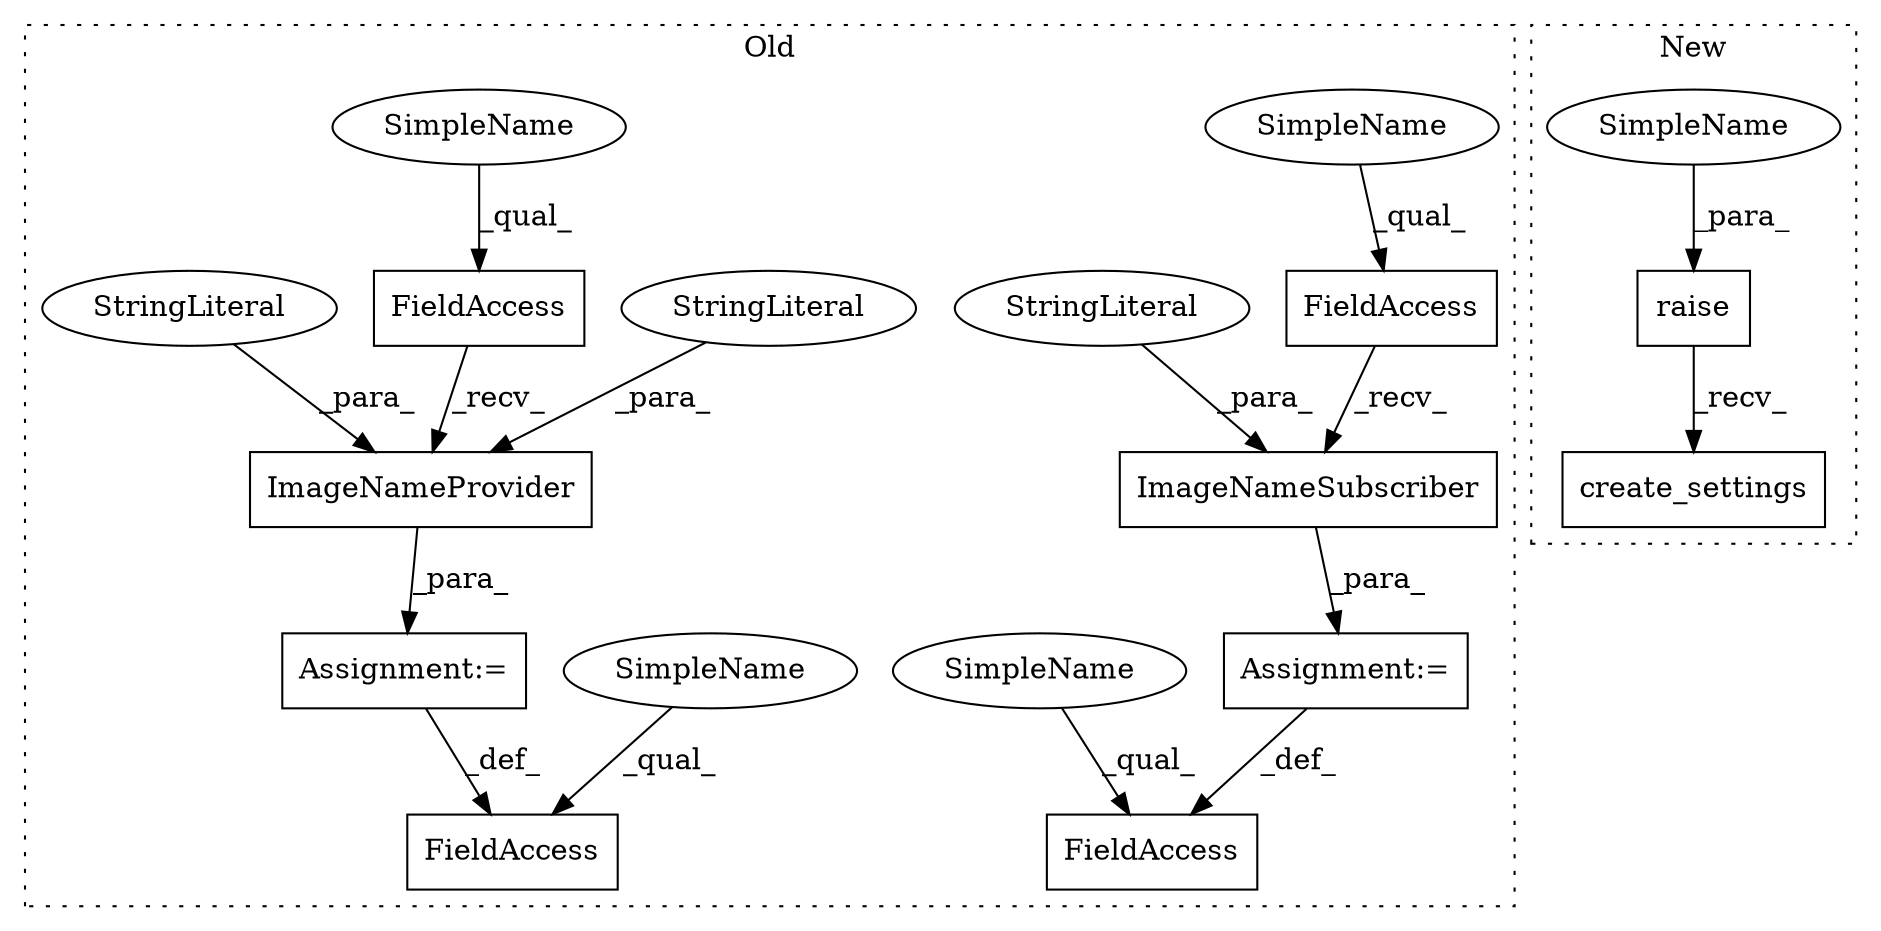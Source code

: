 digraph G {
subgraph cluster0 {
1 [label="ImageNameProvider" a="32" s="1129,1223" l="18,1" shape="box"];
3 [label="FieldAccess" a="22" s="1084" l="23" shape="box"];
4 [label="FieldAccess" a="22" s="936" l="15" shape="box"];
5 [label="FieldAccess" a="22" s="1108" l="20" shape="box"];
7 [label="ImageNameSubscriber" a="32" s="973,1077" l="20,1" shape="box"];
8 [label="FieldAccess" a="22" s="952" l="20" shape="box"];
9 [label="StringLiteral" a="45" s="1171" l="13" shape="ellipse"];
10 [label="Assignment:=" a="7" s="951" l="1" shape="box"];
11 [label="StringLiteral" a="45" s="993" l="24" shape="ellipse"];
12 [label="StringLiteral" a="45" s="1185" l="38" shape="ellipse"];
13 [label="Assignment:=" a="7" s="1107" l="1" shape="box"];
14 [label="SimpleName" a="42" s="952" l="12" shape="ellipse"];
15 [label="SimpleName" a="42" s="1108" l="12" shape="ellipse"];
16 [label="SimpleName" a="42" s="936" l="4" shape="ellipse"];
17 [label="SimpleName" a="42" s="1084" l="4" shape="ellipse"];
label = "Old";
style="dotted";
}
subgraph cluster1 {
2 [label="raise" a="32" s="912,929" l="6,1" shape="box"];
6 [label="create_settings" a="32" s="931" l="17" shape="box"];
18 [label="SimpleName" a="42" s="925" l="4" shape="ellipse"];
label = "New";
style="dotted";
}
1 -> 13 [label="_para_"];
2 -> 6 [label="_recv_"];
5 -> 1 [label="_recv_"];
7 -> 10 [label="_para_"];
8 -> 7 [label="_recv_"];
9 -> 1 [label="_para_"];
10 -> 4 [label="_def_"];
11 -> 7 [label="_para_"];
12 -> 1 [label="_para_"];
13 -> 3 [label="_def_"];
14 -> 8 [label="_qual_"];
15 -> 5 [label="_qual_"];
16 -> 4 [label="_qual_"];
17 -> 3 [label="_qual_"];
18 -> 2 [label="_para_"];
}
